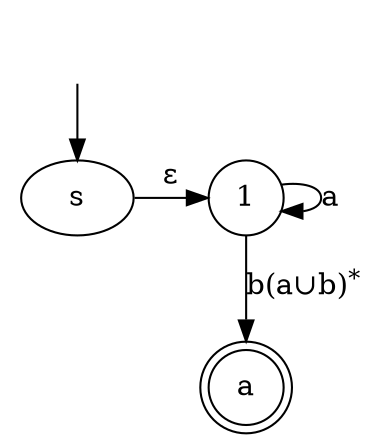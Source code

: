 digraph finite_state_machine {
    rankdir=TB;
    //size="8,5"
    start [style="invis"];
    {rank=same
        s [group="1"]; 
        1[ shape="circle" group="2"];
    }
    {rank=same
        a[shape="doublecircle" group="1"];

    }

    start -> s;
    s -> 1 [label=<&epsilon;>];
    1 -> 1 [label="a"];
    1 -> a [label=<b(a&cup;b)<SUP>*</SUP>>];
}